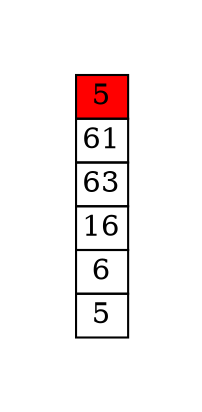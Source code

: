 digraph { 
	graph [pad="0.5", nodesep="0.5", ranksep="2", splines="ortho"]; 
	node [shape=plain] 
	rankdir=LR; 
	Foo [label=<
	<table border="0" cellborder="1" cellspacing="0">	<tr><td bgcolor="red">5</td></tr>
	<tr><td>61</td></tr>
	<tr><td>63</td></tr>
	<tr><td>16</td></tr>
	<tr><td>6</td></tr>
	<tr><td>5</td></tr>
</table>>
];
}